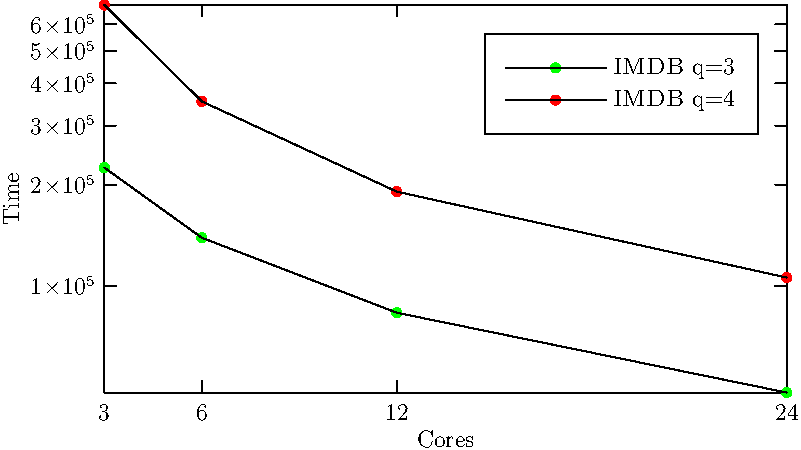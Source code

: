 import graph;

// picture pic;
real xsize=160*2.5, ysize=90*2.5;

scale(Linear,Log);
size(xsize,ysize,IgnoreAspect);

scale(Linear,Log);
pair[] f={
    (3, 224815),
    (6, 139107),
    (12, 83271),
    (24, 48220),
};

scale(Linear,Log);
draw(graph(f),"$\textsc{IMDB}$ q=3", marker(scale(0.8mm)*unitcircle,green,FillDraw(green),above=false));

pair[] f2={
     (3, 684342),
     (6, 353856),
    (12, 190719),
    (24, 105943),
};

scale(Linear,Log);
draw(graph(f2),"$\textsc{IMDB}$ q=4", marker(scale(0.8mm)*unitcircle,red,FillDraw(red),above=false));

scale(Linear,Log);

xaxis("Cores",BottomTop,LeftTicks(DefaultFormat,new real[] {3, 6, 12, 24}));

scale(Linear,Log);

yaxis("Time",LeftRight,RightTicks(DefaultFormat, new real[] { 100000, 200000, 300000, 400000, 500000, 600000 } ));

add(currentpicture, legend(),point(NE),20SW,UnFill);

// Fit pic to W of origin:
scale(Linear,Log);

// add(pic.fit(),(0,0),W);
